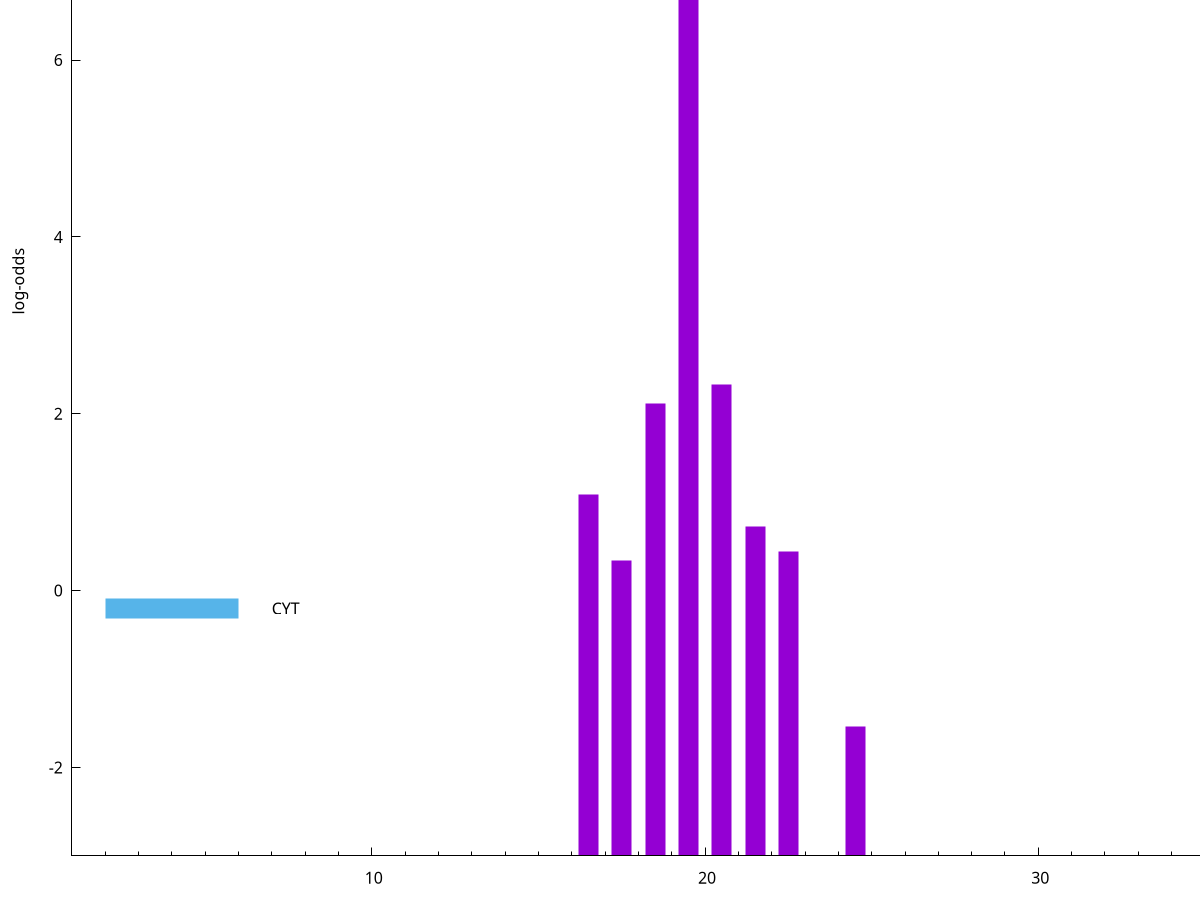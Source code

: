 set title "LipoP predictions for SRR5666395.gff"
set size 2., 1.4
set xrange [1:70] 
set mxtics 10
set yrange [-3:10]
set y2range [0:13]
set ylabel "log-odds"
set term postscript eps color solid "Helvetica" 30
set output "SRR5666395.gff5.eps"
set arrow from 2,7.3799 to 6,7.3799 nohead lt 1 lw 20
set label "SpI" at 7,7.3799
set arrow from 2,-0.200913 to 6,-0.200913 nohead lt 3 lw 20
set label "CYT" at 7,-0.200913
set arrow from 2,7.3799 to 6,7.3799 nohead lt 1 lw 20
set label "SpI" at 7,7.3799
# NOTE: The scores below are the log-odds scores with the threshold
# NOTE: subtracted (a hack to make gnuplot make the histogram all
# NOTE: look nice).
plot "-" axes x1y2 title "" with impulses lt 1 lw 20
19.500000 10.233110
20.500000 5.330240
18.500000 5.114300
16.500000 4.082060
21.500000 3.726392
22.500000 3.440119
17.500000 3.338825
24.500000 1.467800
e
exit

